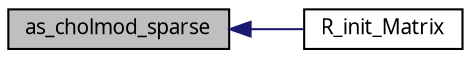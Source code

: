 digraph G
{
  edge [fontname="FreeSans.ttf",fontsize=10,labelfontname="FreeSans.ttf",labelfontsize=10];
  node [fontname="FreeSans.ttf",fontsize=10,shape=record];
  rankdir=LR;
  Node1 [label="as_cholmod_sparse",height=0.2,width=0.4,color="black", fillcolor="grey75", style="filled" fontcolor="black"];
  Node1 -> Node2 [dir=back,color="midnightblue",fontsize=10,style="solid",fontname="FreeSans.ttf"];
  Node2 [label="R_init_Matrix",height=0.2,width=0.4,color="black", fillcolor="white", style="filled",URL="$init_8c.html#3c984b3c92aeb789d5679e2aae8b8eac"];
}
